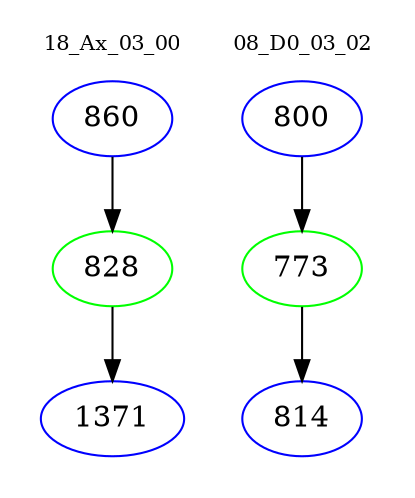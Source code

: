 digraph{
subgraph cluster_0 {
color = white
label = "18_Ax_03_00";
fontsize=10;
T0_860 [label="860", color="blue"]
T0_860 -> T0_828 [color="black"]
T0_828 [label="828", color="green"]
T0_828 -> T0_1371 [color="black"]
T0_1371 [label="1371", color="blue"]
}
subgraph cluster_1 {
color = white
label = "08_D0_03_02";
fontsize=10;
T1_800 [label="800", color="blue"]
T1_800 -> T1_773 [color="black"]
T1_773 [label="773", color="green"]
T1_773 -> T1_814 [color="black"]
T1_814 [label="814", color="blue"]
}
}
